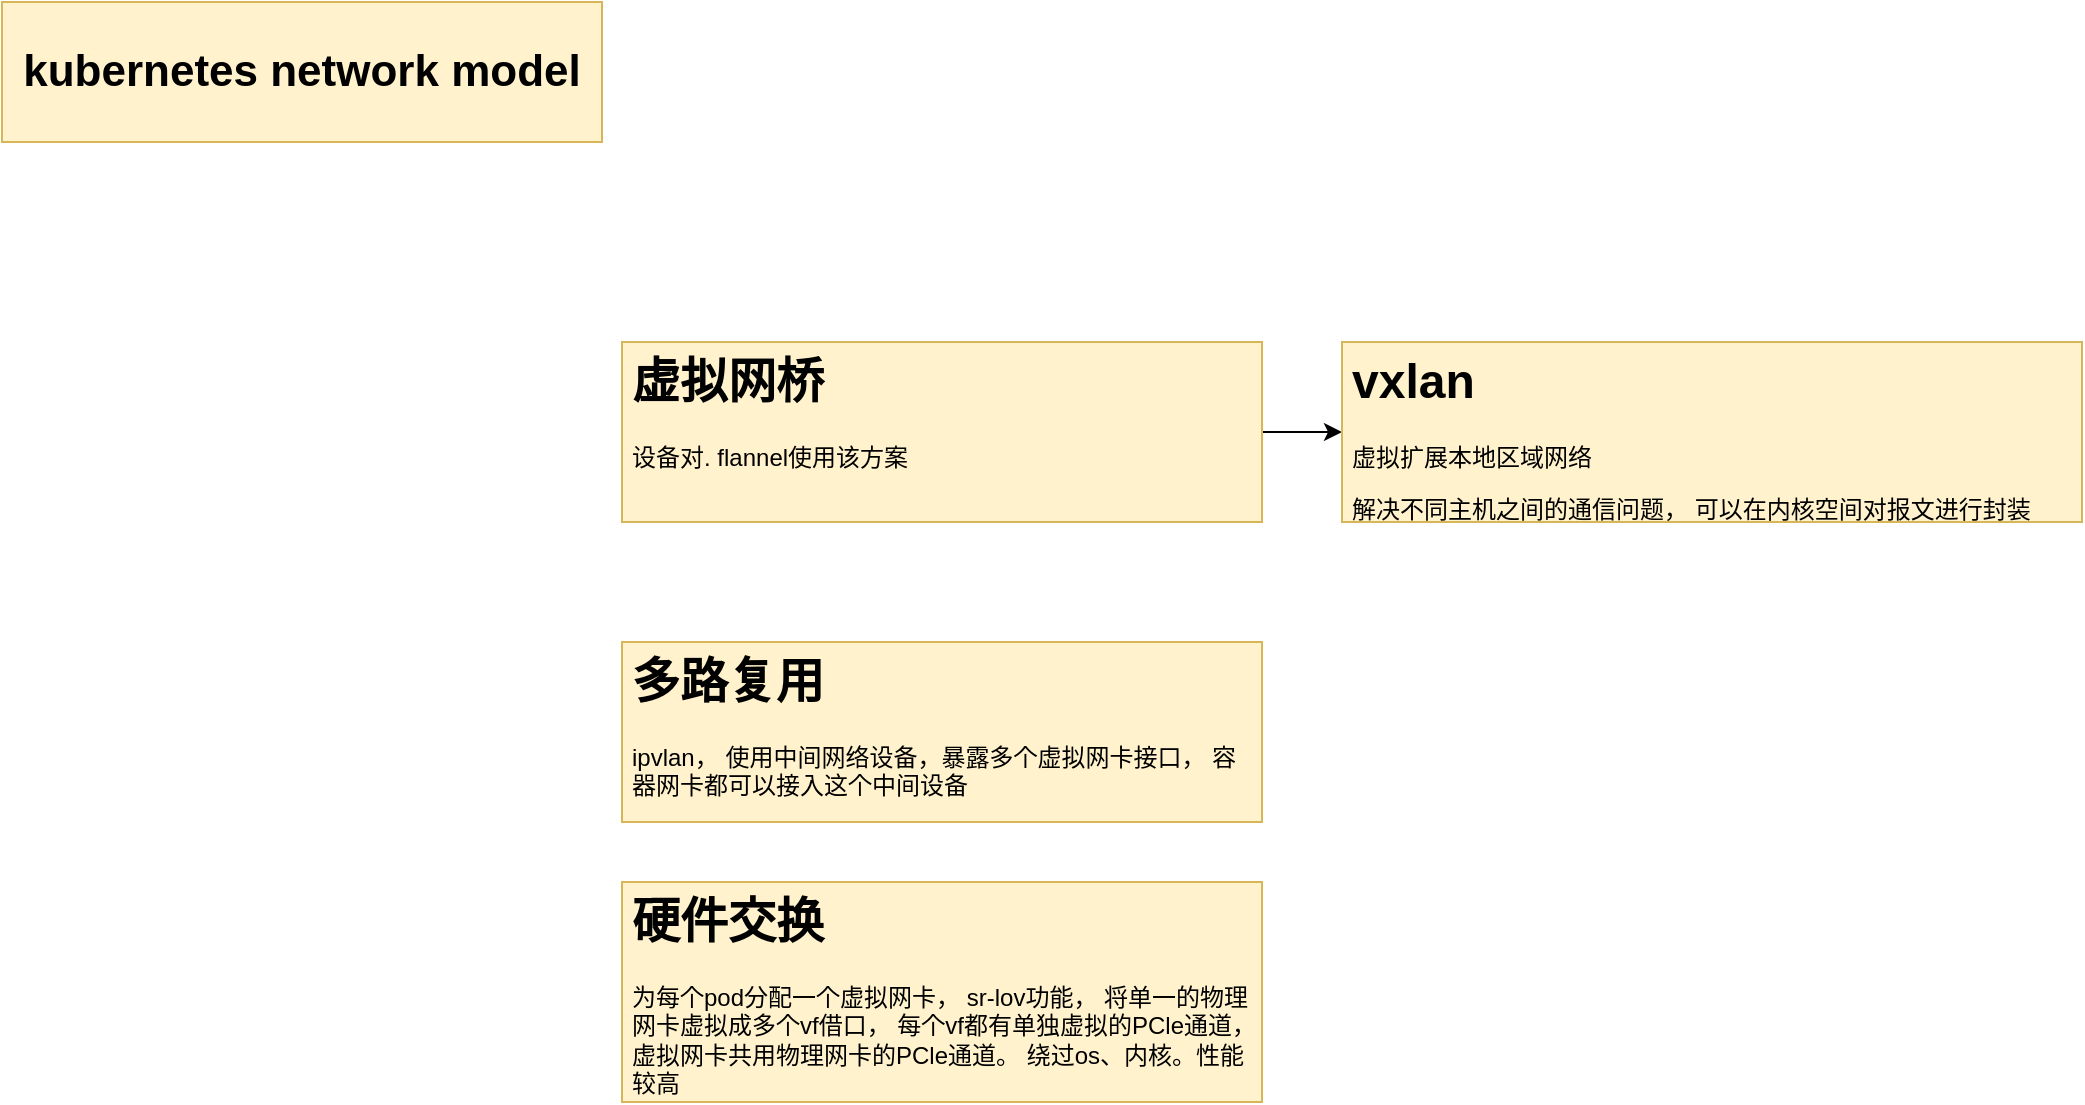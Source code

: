 <mxfile version="22.1.21" type="github">
  <diagram name="第 1 页" id="Q8KZJzh6ABpq3DSyVuZt">
    <mxGraphModel dx="2261" dy="786" grid="1" gridSize="10" guides="1" tooltips="1" connect="1" arrows="1" fold="1" page="1" pageScale="1" pageWidth="827" pageHeight="1169" math="0" shadow="0">
      <root>
        <mxCell id="0" />
        <mxCell id="1" parent="0" />
        <mxCell id="Ks_degdZmFdMqEcX4CP4-6" style="edgeStyle=orthogonalEdgeStyle;rounded=0;orthogonalLoop=1;jettySize=auto;html=1;exitX=1;exitY=0.5;exitDx=0;exitDy=0;entryX=0;entryY=0.5;entryDx=0;entryDy=0;" edge="1" parent="1" source="Ks_degdZmFdMqEcX4CP4-1" target="Ks_degdZmFdMqEcX4CP4-5">
          <mxGeometry relative="1" as="geometry" />
        </mxCell>
        <mxCell id="Ks_degdZmFdMqEcX4CP4-1" value="&lt;h1&gt;虚拟网桥&lt;/h1&gt;&lt;p&gt;设备对. flannel使用该方案&lt;/p&gt;" style="text;html=1;strokeColor=#d6b656;fillColor=#fff2cc;spacing=5;spacingTop=-20;whiteSpace=wrap;overflow=hidden;rounded=0;" vertex="1" parent="1">
          <mxGeometry x="90" y="220" width="320" height="90" as="geometry" />
        </mxCell>
        <mxCell id="Ks_degdZmFdMqEcX4CP4-2" value="kubernetes network model" style="text;html=1;strokeColor=#d6b656;fillColor=#fff2cc;align=center;verticalAlign=middle;whiteSpace=wrap;rounded=0;fontStyle=1;fontSize=22;" vertex="1" parent="1">
          <mxGeometry x="-220" y="50" width="300" height="70" as="geometry" />
        </mxCell>
        <mxCell id="Ks_degdZmFdMqEcX4CP4-3" value="&lt;h1&gt;多路复用&lt;/h1&gt;&lt;p&gt;ipvlan， 使用中间网络设备，暴露多个虚拟网卡接口， 容器网卡都可以接入这个中间设备&lt;/p&gt;" style="text;html=1;strokeColor=#d6b656;fillColor=#fff2cc;spacing=5;spacingTop=-20;whiteSpace=wrap;overflow=hidden;rounded=0;" vertex="1" parent="1">
          <mxGeometry x="90" y="370" width="320" height="90" as="geometry" />
        </mxCell>
        <mxCell id="Ks_degdZmFdMqEcX4CP4-4" value="&lt;h1&gt;硬件交换&lt;/h1&gt;&lt;p&gt;为每个pod分配一个虚拟网卡， sr-lov功能， 将单一的物理网卡虚拟成多个vf借口， 每个vf都有单独虚拟的PCle通道， 虚拟网卡共用物理网卡的PCle通道。 绕过os、内核。性能较高&lt;/p&gt;" style="text;html=1;strokeColor=#d6b656;fillColor=#fff2cc;spacing=5;spacingTop=-20;whiteSpace=wrap;overflow=hidden;rounded=0;" vertex="1" parent="1">
          <mxGeometry x="90" y="490" width="320" height="110" as="geometry" />
        </mxCell>
        <mxCell id="Ks_degdZmFdMqEcX4CP4-5" value="&lt;h1&gt;vxlan&lt;/h1&gt;&lt;div&gt;虚拟扩展本地区域网络&lt;/div&gt;&lt;p&gt;解决不同主机之间的通信问题， 可以在内核空间对报文进行封装&lt;/p&gt;" style="text;html=1;strokeColor=#d6b656;fillColor=#fff2cc;spacing=5;spacingTop=-20;whiteSpace=wrap;overflow=hidden;rounded=0;" vertex="1" parent="1">
          <mxGeometry x="450" y="220" width="370" height="90" as="geometry" />
        </mxCell>
      </root>
    </mxGraphModel>
  </diagram>
</mxfile>
